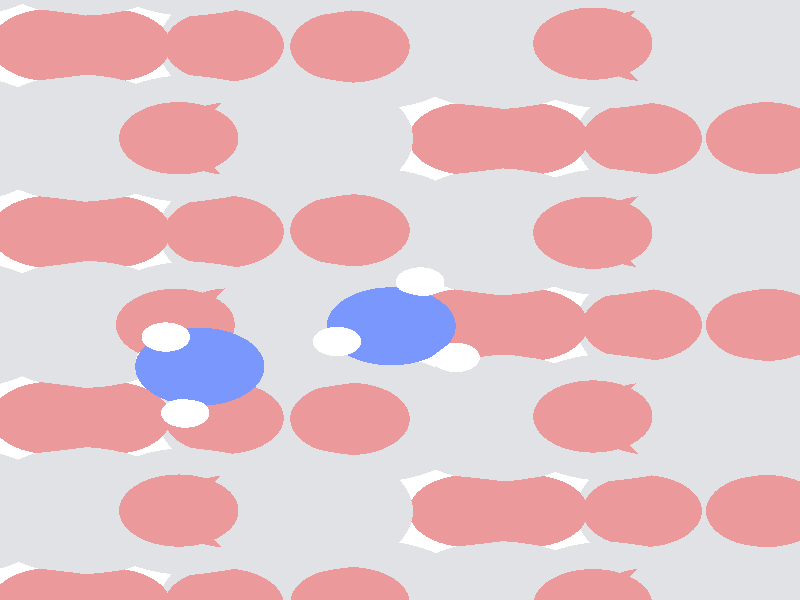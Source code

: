 #include "colors.inc"
#include "finish.inc"

global_settings {assumed_gamma 1 max_trace_level 6}
background {color White}
camera {orthographic
  right -9.91*x up 12.31*y
  direction 1.00*z
  location <0,0,50.00> look_at <0,0,0>}
light_source {<  2.00,   3.00,  125.00> color White
  area_light <0.95, 0, 0>, <0, 0.80, 0>, 5, 4
  adaptive 1 jitter}

#declare simple = finish {phong 0.7}
#declare pale = finish {ambient .5 diffuse .85 roughness .001 specular 0.200 }
#declare intermediate = finish {ambient 0.3 diffuse 0.6 specular 0.10 roughness 0.04 }
#declare vmd = finish {ambient .0 diffuse .65 phong 0.1 phong_size 40. specular 0.500 }
#declare jmol = finish {ambient .2 diffuse .6 specular 1 roughness .001 metallic}
#declare ase2 = finish {ambient 0.05 brilliance 3 diffuse 0.6 metallic specular 0.70 roughness 0.04 reflection 0.15}
#declare mj_mol = finish {ambient .00 diffuse .55 phong 0.0 phong_size 0.specular .250 roughness 0.1 brilliance 0.8 reflection 0.0 }
#declare ase3 = finish {ambient .15 brilliance 2 diffuse .6 metallic specular 1. roughness .001 reflection .0}
#declare glass = finish {ambient .05 diffuse .3 specular 1. roughness .001}
#declare glass2 = finish {ambient .0 diffuse .3 specular 1. reflection .25 roughness .001}
#declare Rcell = 0.100;
#declare Rbond = 0.100;

#macro atom(LOC, R, COL, TRANS, FIN)
  sphere{LOC, R texture{pigment{color COL transmit TRANS} finish{FIN}}}
#end
#macro constrain(LOC, R, COL, TRANS FIN)
union{torus{R, Rcell rotate 45*z texture{pigment{color COL transmit TRANS} finish{FIN}}}
      torus{R, Rcell rotate -45*z texture{pigment{color COL transmit TRANS} finish{FIN}}}
      translate LOC}
#end

atom(< -4.97,  -4.33, -13.12>, 0.74, rgb <0.84, 0.32, 0.33>, 0.0, pale) // #0 
atom(<-10.14,  -6.25, -13.12>, 0.74, rgb <0.84, 0.32, 0.33>, 0.0, pale) // #1 
atom(<-12.03,  -6.25, -12.36>, 1.30, rgb <0.75, 0.76, 0.78>, 0.0, pale) // #2 
atom(< -6.86,  -4.33, -12.36>, 1.30, rgb <0.75, 0.76, 0.78>, 0.0, pale) // #3 
atom(< -3.92,  -4.33, -11.48>, 1.30, rgb <0.75, 0.76, 0.78>, 0.0, pale) // #4 
atom(< -9.09,  -6.25, -11.48>, 1.30, rgb <0.75, 0.76, 0.78>, 0.0, pale) // #5 
atom(< -3.58,  -6.25, -11.61>, 0.74, rgb <0.84, 0.32, 0.33>, 0.0, pale) // #6 
atom(< -8.76,  -4.33, -11.61>, 0.74, rgb <0.84, 0.32, 0.33>, 0.0, pale) // #7 
atom(< -5.82,  -4.33, -10.72>, 0.74, rgb <0.84, 0.32, 0.33>, 0.0, pale) // #8 
atom(<-10.99,  -6.25, -10.72>, 0.74, rgb <0.84, 0.32, 0.33>, 0.0, pale) // #9 
atom(< -7.20,  -6.25, -12.23>, 0.74, rgb <0.84, 0.32, 0.33>, 0.0, pale) // #10 
atom(<-12.37,  -4.33, -12.23>, 0.74, rgb <0.84, 0.32, 0.33>, 0.0, pale) // #11 
atom(< -3.63,  -4.33,  -9.53>, 0.74, rgb <0.84, 0.32, 0.33>, 0.0, pale) // #12 
atom(< -8.81,  -6.25,  -9.54>, 0.74, rgb <0.84, 0.32, 0.33>, 0.0, pale) // #13 
atom(<-10.67,  -6.24,  -8.74>, 1.30, rgb <0.75, 0.76, 0.78>, 0.0, pale) // #14 
atom(< -5.50,  -4.33,  -8.74>, 1.30, rgb <0.75, 0.76, 0.78>, 0.0, pale) // #15 
atom(<-12.96,  -4.34,  -7.96>, 1.30, rgb <0.75, 0.76, 0.78>, 0.0, pale) // #16 
atom(< -7.76,  -6.26,  -8.00>, 1.30, rgb <0.75, 0.76, 0.78>, 0.0, pale) // #17 
atom(<-12.52,  -6.25,  -8.04>, 0.74, rgb <0.84, 0.32, 0.33>, 0.0, pale) // #18 
atom(< -7.35,  -4.33,  -8.08>, 0.74, rgb <0.84, 0.32, 0.33>, 0.0, pale) // #19 
atom(< -4.38,  -4.33,  -7.13>, 0.74, rgb <0.84, 0.32, 0.33>, 0.0, pale) // #20 
atom(< -9.53,  -6.23,  -7.15>, 0.74, rgb <0.84, 0.32, 0.33>, 0.0, pale) // #21 
atom(< -5.85,  -6.25,  -8.65>, 0.74, rgb <0.84, 0.32, 0.33>, 0.0, pale) // #22 
atom(<-11.04,  -4.33,  -8.65>, 0.74, rgb <0.84, 0.32, 0.33>, 0.0, pale) // #23 
atom(<-12.45,  -4.34,  -6.02>, 0.74, rgb <0.84, 0.32, 0.33>, 0.0, pale) // #24 
atom(< -7.25,  -6.24,  -6.05>, 0.74, rgb <0.84, 0.32, 0.33>, 0.0, pale) // #25 
atom(< -9.13,  -6.25,  -5.12>, 1.30, rgb <0.75, 0.76, 0.78>, 0.0, pale) // #26 
atom(< -3.96,  -4.32,  -5.05>, 1.30, rgb <0.75, 0.76, 0.78>, 0.0, pale) // #27 
atom(<-11.48,  -4.33,  -4.52>, 1.30, rgb <0.75, 0.76, 0.78>, 0.0, pale) // #28 
atom(< -6.32,  -6.25,  -4.52>, 1.30, rgb <0.75, 0.76, 0.78>, 0.0, pale) // #29 
atom(<-10.96,  -6.22,  -4.30>, 0.74, rgb <0.84, 0.32, 0.33>, 0.0, pale) // #30 
atom(< -5.81,  -4.33,  -4.28>, 0.74, rgb <0.84, 0.32, 0.33>, 0.0, pale) // #31 
atom(<-13.09,  -4.32,  -3.61>, 0.74, rgb <0.84, 0.32, 0.33>, 0.0, pale) // #32 
atom(< -7.95,  -6.26,  -3.66>, 0.74, rgb <0.84, 0.32, 0.33>, 0.0, pale) // #33 
atom(< -4.33,  -6.24,  -5.02>, 0.74, rgb <0.84, 0.32, 0.33>, 0.0, pale) // #34 
atom(< -9.50,  -4.33,  -5.09>, 0.74, rgb <0.84, 0.32, 0.33>, 0.0, pale) // #35 
atom(< -4.97,  -0.51, -13.12>, 0.74, rgb <0.84, 0.32, 0.33>, 0.0, pale) // #36 
atom(<-10.14,  -2.42, -13.12>, 0.74, rgb <0.84, 0.32, 0.33>, 0.0, pale) // #37 
atom(<-12.03,  -2.42, -12.36>, 1.30, rgb <0.75, 0.76, 0.78>, 0.0, pale) // #38 
atom(< -6.86,  -0.51, -12.36>, 1.30, rgb <0.75, 0.76, 0.78>, 0.0, pale) // #39 
atom(< -3.92,  -0.51, -11.48>, 1.30, rgb <0.75, 0.76, 0.78>, 0.0, pale) // #40 
atom(< -9.09,  -2.42, -11.48>, 1.30, rgb <0.75, 0.76, 0.78>, 0.0, pale) // #41 
atom(< -3.58,  -2.42, -11.61>, 0.74, rgb <0.84, 0.32, 0.33>, 0.0, pale) // #42 
atom(< -8.76,  -0.51, -11.61>, 0.74, rgb <0.84, 0.32, 0.33>, 0.0, pale) // #43 
atom(< -5.82,  -0.51, -10.72>, 0.74, rgb <0.84, 0.32, 0.33>, 0.0, pale) // #44 
atom(<-10.99,  -2.42, -10.72>, 0.74, rgb <0.84, 0.32, 0.33>, 0.0, pale) // #45 
atom(< -7.20,  -2.42, -12.23>, 0.74, rgb <0.84, 0.32, 0.33>, 0.0, pale) // #46 
atom(<-12.37,  -0.51, -12.23>, 0.74, rgb <0.84, 0.32, 0.33>, 0.0, pale) // #47 
atom(< -3.62,  -0.51,  -9.51>, 0.74, rgb <0.84, 0.32, 0.33>, 0.0, pale) // #48 
atom(< -8.81,  -2.42,  -9.54>, 0.74, rgb <0.84, 0.32, 0.33>, 0.0, pale) // #49 
atom(<-10.67,  -2.43,  -8.74>, 1.30, rgb <0.75, 0.76, 0.78>, 0.0, pale) // #50 
atom(< -5.44,  -0.51,  -8.72>, 1.30, rgb <0.75, 0.76, 0.78>, 0.0, pale) // #51 
atom(<-12.92,  -0.51,  -7.89>, 1.30, rgb <0.75, 0.76, 0.78>, 0.0, pale) // #52 
atom(< -7.76,  -2.41,  -8.00>, 1.30, rgb <0.75, 0.76, 0.78>, 0.0, pale) // #53 
atom(<-12.52,  -2.42,  -8.04>, 0.74, rgb <0.84, 0.32, 0.33>, 0.0, pale) // #54 
atom(< -7.35,  -0.51,  -8.07>, 0.74, rgb <0.84, 0.32, 0.33>, 0.0, pale) // #55 
atom(< -4.38,  -0.51,  -7.11>, 0.74, rgb <0.84, 0.32, 0.33>, 0.0, pale) // #56 
atom(< -9.53,  -2.43,  -7.15>, 0.74, rgb <0.84, 0.32, 0.33>, 0.0, pale) // #57 
atom(< -5.85,  -2.42,  -8.65>, 0.74, rgb <0.84, 0.32, 0.33>, 0.0, pale) // #58 
atom(<-11.03,  -0.51,  -8.63>, 0.74, rgb <0.84, 0.32, 0.33>, 0.0, pale) // #59 
atom(<-12.44,  -0.50,  -5.96>, 0.74, rgb <0.84, 0.32, 0.33>, 0.0, pale) // #60 
atom(< -7.25,  -2.43,  -6.05>, 0.74, rgb <0.84, 0.32, 0.33>, 0.0, pale) // #61 
atom(< -9.14,  -2.42,  -5.13>, 1.30, rgb <0.75, 0.76, 0.78>, 0.0, pale) // #62 
atom(< -3.91,  -0.50,  -5.05>, 1.30, rgb <0.75, 0.76, 0.78>, 0.0, pale) // #63 
atom(<-11.44,  -0.51,  -4.34>, 1.30, rgb <0.75, 0.76, 0.78>, 0.0, pale) // #64 
atom(< -6.32,  -2.41,  -4.52>, 1.30, rgb <0.75, 0.76, 0.78>, 0.0, pale) // #65 
atom(<-10.96,  -2.44,  -4.32>, 0.74, rgb <0.84, 0.32, 0.33>, 0.0, pale) // #66 
atom(< -5.81,  -0.51,  -4.29>, 0.74, rgb <0.84, 0.32, 0.33>, 0.0, pale) // #67 
atom(<-13.13,  -0.51,  -3.56>, 0.74, rgb <0.84, 0.32, 0.33>, 0.0, pale) // #68 
atom(< -7.96,  -2.39,  -3.65>, 0.74, rgb <0.84, 0.32, 0.33>, 0.0, pale) // #69 
atom(< -4.33,  -2.42,  -5.02>, 0.74, rgb <0.84, 0.32, 0.33>, 0.0, pale) // #70 
atom(< -9.53,  -0.51,  -5.12>, 0.74, rgb <0.84, 0.32, 0.33>, 0.0, pale) // #71 
atom(<-12.82,  -1.37,  -0.70>, 0.80, rgb <0.19, 0.31, 0.97>, 0.0, pale) // #72 
atom(<-13.00,  -2.32,  -0.40>, 0.30, rgb <1.00, 1.00, 1.00>, 0.0, pale) // #73 
atom(<-13.24,  -0.76,   0.00>, 0.30, rgb <1.00, 1.00, 1.00>, 0.0, pale) // #74 
atom(<-13.31,  -1.22,  -1.58>, 0.30, rgb <1.00, 1.00, 1.00>, 0.0, pale) // #75 
atom(<-10.45,  -0.54,  -2.30>, 0.80, rgb <0.19, 0.31, 0.97>, 0.0, pale) // #76 
atom(<-11.12,  -0.85,  -1.58>, 0.30, rgb <1.00, 1.00, 1.00>, 0.0, pale) // #77 
atom(< -9.65,  -1.18,  -2.31>, 0.30, rgb <1.00, 1.00, 1.00>, 0.0, pale) // #78 
atom(<-10.09,   0.37,  -2.05>, 0.30, rgb <1.00, 1.00, 1.00>, 0.0, pale) // #79 
atom(< -4.97,   3.31, -13.12>, 0.74, rgb <0.84, 0.32, 0.33>, 0.0, pale) // #80 
atom(<-10.14,   1.40, -13.12>, 0.74, rgb <0.84, 0.32, 0.33>, 0.0, pale) // #81 
atom(<-12.03,   1.40, -12.36>, 1.30, rgb <0.75, 0.76, 0.78>, 0.0, pale) // #82 
atom(< -6.86,   3.31, -12.36>, 1.30, rgb <0.75, 0.76, 0.78>, 0.0, pale) // #83 
atom(< -3.92,   3.31, -11.48>, 1.30, rgb <0.75, 0.76, 0.78>, 0.0, pale) // #84 
atom(< -9.09,   1.40, -11.48>, 1.30, rgb <0.75, 0.76, 0.78>, 0.0, pale) // #85 
atom(< -3.58,   1.40, -11.61>, 0.74, rgb <0.84, 0.32, 0.33>, 0.0, pale) // #86 
atom(< -8.76,   3.31, -11.61>, 0.74, rgb <0.84, 0.32, 0.33>, 0.0, pale) // #87 
atom(< -5.82,   3.31, -10.72>, 0.74, rgb <0.84, 0.32, 0.33>, 0.0, pale) // #88 
atom(<-10.99,   1.40, -10.72>, 0.74, rgb <0.84, 0.32, 0.33>, 0.0, pale) // #89 
atom(< -7.20,   1.40, -12.23>, 0.74, rgb <0.84, 0.32, 0.33>, 0.0, pale) // #90 
atom(<-12.37,   3.31, -12.23>, 0.74, rgb <0.84, 0.32, 0.33>, 0.0, pale) // #91 
atom(< -3.63,   3.31,  -9.53>, 0.74, rgb <0.84, 0.32, 0.33>, 0.0, pale) // #92 
atom(< -8.81,   1.40,  -9.54>, 0.74, rgb <0.84, 0.32, 0.33>, 0.0, pale) // #93 
atom(<-10.67,   1.40,  -8.74>, 1.30, rgb <0.75, 0.76, 0.78>, 0.0, pale) // #94 
atom(< -5.50,   3.31,  -8.74>, 1.30, rgb <0.75, 0.76, 0.78>, 0.0, pale) // #95 
atom(<-12.96,   3.31,  -7.96>, 1.30, rgb <0.75, 0.76, 0.78>, 0.0, pale) // #96 
atom(< -7.76,   1.39,  -8.00>, 1.30, rgb <0.75, 0.76, 0.78>, 0.0, pale) // #97 
atom(<-12.52,   1.40,  -8.04>, 0.74, rgb <0.84, 0.32, 0.33>, 0.0, pale) // #98 
atom(< -7.35,   3.31,  -8.08>, 0.74, rgb <0.84, 0.32, 0.33>, 0.0, pale) // #99 
atom(< -4.38,   3.31,  -7.13>, 0.74, rgb <0.84, 0.32, 0.33>, 0.0, pale) // #100 
atom(< -9.53,   1.41,  -7.15>, 0.74, rgb <0.84, 0.32, 0.33>, 0.0, pale) // #101 
atom(< -5.85,   1.40,  -8.65>, 0.74, rgb <0.84, 0.32, 0.33>, 0.0, pale) // #102 
atom(<-11.04,   3.31,  -8.65>, 0.74, rgb <0.84, 0.32, 0.33>, 0.0, pale) // #103 
atom(<-12.45,   3.31,  -6.02>, 0.74, rgb <0.84, 0.32, 0.33>, 0.0, pale) // #104 
atom(< -7.25,   1.40,  -6.05>, 0.74, rgb <0.84, 0.32, 0.33>, 0.0, pale) // #105 
atom(< -9.13,   1.40,  -5.12>, 1.30, rgb <0.75, 0.76, 0.78>, 0.0, pale) // #106 
atom(< -3.96,   3.32,  -5.05>, 1.30, rgb <0.75, 0.76, 0.78>, 0.0, pale) // #107 
atom(<-11.48,   3.31,  -4.52>, 1.30, rgb <0.75, 0.76, 0.78>, 0.0, pale) // #108 
atom(< -6.32,   1.39,  -4.52>, 1.30, rgb <0.75, 0.76, 0.78>, 0.0, pale) // #109 
atom(<-10.96,   1.43,  -4.30>, 0.74, rgb <0.84, 0.32, 0.33>, 0.0, pale) // #110 
atom(< -5.81,   3.32,  -4.28>, 0.74, rgb <0.84, 0.32, 0.33>, 0.0, pale) // #111 
atom(<-13.09,   3.32,  -3.61>, 0.74, rgb <0.84, 0.32, 0.33>, 0.0, pale) // #112 
atom(< -7.95,   1.38,  -3.66>, 0.74, rgb <0.84, 0.32, 0.33>, 0.0, pale) // #113 
atom(< -4.33,   1.40,  -5.02>, 0.74, rgb <0.84, 0.32, 0.33>, 0.0, pale) // #114 
atom(< -9.50,   3.31,  -5.09>, 0.74, rgb <0.84, 0.32, 0.33>, 0.0, pale) // #115 
atom(< -4.97,   7.13, -13.12>, 0.74, rgb <0.84, 0.32, 0.33>, 0.0, pale) // #116 
atom(<-10.14,   5.22, -13.12>, 0.74, rgb <0.84, 0.32, 0.33>, 0.0, pale) // #117 
atom(<-12.03,   5.22, -12.36>, 1.30, rgb <0.75, 0.76, 0.78>, 0.0, pale) // #118 
atom(< -6.86,   7.13, -12.36>, 1.30, rgb <0.75, 0.76, 0.78>, 0.0, pale) // #119 
atom(< -3.92,   7.13, -11.48>, 1.30, rgb <0.75, 0.76, 0.78>, 0.0, pale) // #120 
atom(< -9.09,   5.22, -11.48>, 1.30, rgb <0.75, 0.76, 0.78>, 0.0, pale) // #121 
atom(< -3.58,   5.22, -11.61>, 0.74, rgb <0.84, 0.32, 0.33>, 0.0, pale) // #122 
atom(< -8.76,   7.13, -11.61>, 0.74, rgb <0.84, 0.32, 0.33>, 0.0, pale) // #123 
atom(< -5.82,   7.13, -10.72>, 0.74, rgb <0.84, 0.32, 0.33>, 0.0, pale) // #124 
atom(<-10.99,   5.22, -10.72>, 0.74, rgb <0.84, 0.32, 0.33>, 0.0, pale) // #125 
atom(< -7.20,   5.22, -12.23>, 0.74, rgb <0.84, 0.32, 0.33>, 0.0, pale) // #126 
atom(<-12.37,   7.13, -12.23>, 0.74, rgb <0.84, 0.32, 0.33>, 0.0, pale) // #127 
atom(< -3.62,   7.13,  -9.51>, 0.74, rgb <0.84, 0.32, 0.33>, 0.0, pale) // #128 
atom(< -8.81,   5.22,  -9.54>, 0.74, rgb <0.84, 0.32, 0.33>, 0.0, pale) // #129 
atom(<-10.67,   5.22,  -8.74>, 1.30, rgb <0.75, 0.76, 0.78>, 0.0, pale) // #130 
atom(< -5.44,   7.13,  -8.72>, 1.30, rgb <0.75, 0.76, 0.78>, 0.0, pale) // #131 
atom(<-12.92,   7.13,  -7.89>, 1.30, rgb <0.75, 0.76, 0.78>, 0.0, pale) // #132 
atom(< -7.76,   5.23,  -8.00>, 1.30, rgb <0.75, 0.76, 0.78>, 0.0, pale) // #133 
atom(<-12.52,   5.22,  -8.04>, 0.74, rgb <0.84, 0.32, 0.33>, 0.0, pale) // #134 
atom(< -7.35,   7.13,  -8.07>, 0.74, rgb <0.84, 0.32, 0.33>, 0.0, pale) // #135 
atom(< -4.38,   7.13,  -7.11>, 0.74, rgb <0.84, 0.32, 0.33>, 0.0, pale) // #136 
atom(< -9.53,   5.21,  -7.15>, 0.74, rgb <0.84, 0.32, 0.33>, 0.0, pale) // #137 
atom(< -5.85,   5.22,  -8.65>, 0.74, rgb <0.84, 0.32, 0.33>, 0.0, pale) // #138 
atom(<-11.03,   7.13,  -8.63>, 0.74, rgb <0.84, 0.32, 0.33>, 0.0, pale) // #139 
atom(<-12.44,   7.14,  -5.96>, 0.74, rgb <0.84, 0.32, 0.33>, 0.0, pale) // #140 
atom(< -7.25,   5.22,  -6.05>, 0.74, rgb <0.84, 0.32, 0.33>, 0.0, pale) // #141 
atom(< -9.14,   5.22,  -5.13>, 1.30, rgb <0.75, 0.76, 0.78>, 0.0, pale) // #142 
atom(< -3.91,   7.14,  -5.05>, 1.30, rgb <0.75, 0.76, 0.78>, 0.0, pale) // #143 
atom(<-11.44,   7.14,  -4.34>, 1.30, rgb <0.75, 0.76, 0.78>, 0.0, pale) // #144 
atom(< -6.32,   5.24,  -4.52>, 1.30, rgb <0.75, 0.76, 0.78>, 0.0, pale) // #145 
atom(<-10.96,   5.20,  -4.32>, 0.74, rgb <0.84, 0.32, 0.33>, 0.0, pale) // #146 
atom(< -5.81,   7.14,  -4.29>, 0.74, rgb <0.84, 0.32, 0.33>, 0.0, pale) // #147 
atom(<-13.13,   7.13,  -3.56>, 0.74, rgb <0.84, 0.32, 0.33>, 0.0, pale) // #148 
atom(< -7.96,   5.26,  -3.65>, 0.74, rgb <0.84, 0.32, 0.33>, 0.0, pale) // #149 
atom(< -4.33,   5.23,  -5.02>, 0.74, rgb <0.84, 0.32, 0.33>, 0.0, pale) // #150 
atom(< -9.53,   7.14,  -5.12>, 0.74, rgb <0.84, 0.32, 0.33>, 0.0, pale) // #151 
atom(<-12.82,   6.28,  -0.70>, 0.80, rgb <0.19, 0.31, 0.97>, 0.0, pale) // #152 
atom(<-13.00,   5.32,  -0.40>, 0.30, rgb <1.00, 1.00, 1.00>, 0.0, pale) // #153 
atom(<-13.24,   6.89,   0.00>, 0.30, rgb <1.00, 1.00, 1.00>, 0.0, pale) // #154 
atom(<-13.31,   6.43,  -1.58>, 0.30, rgb <1.00, 1.00, 1.00>, 0.0, pale) // #155 
atom(<-10.45,   7.10,  -2.30>, 0.80, rgb <0.19, 0.31, 0.97>, 0.0, pale) // #156 
atom(<-11.12,   6.79,  -1.58>, 0.30, rgb <1.00, 1.00, 1.00>, 0.0, pale) // #157 
atom(< -9.65,   6.47,  -2.31>, 0.30, rgb <1.00, 1.00, 1.00>, 0.0, pale) // #158 
atom(<-10.09,   8.02,  -2.05>, 0.30, rgb <1.00, 1.00, 1.00>, 0.0, pale) // #159 
atom(<  5.37,  -4.33, -13.12>, 0.74, rgb <0.84, 0.32, 0.33>, 0.0, pale) // #160 
atom(<  0.20,  -6.25, -13.12>, 0.74, rgb <0.84, 0.32, 0.33>, 0.0, pale) // #161 
atom(< -1.69,  -6.25, -12.36>, 1.30, rgb <0.75, 0.76, 0.78>, 0.0, pale) // #162 
atom(<  3.48,  -4.33, -12.36>, 1.30, rgb <0.75, 0.76, 0.78>, 0.0, pale) // #163 
atom(<  6.42,  -4.33, -11.48>, 1.30, rgb <0.75, 0.76, 0.78>, 0.0, pale) // #164 
atom(<  1.25,  -6.25, -11.48>, 1.30, rgb <0.75, 0.76, 0.78>, 0.0, pale) // #165 
atom(<  6.76,  -6.25, -11.61>, 0.74, rgb <0.84, 0.32, 0.33>, 0.0, pale) // #166 
atom(<  1.59,  -4.33, -11.61>, 0.74, rgb <0.84, 0.32, 0.33>, 0.0, pale) // #167 
atom(<  4.53,  -4.33, -10.72>, 0.74, rgb <0.84, 0.32, 0.33>, 0.0, pale) // #168 
atom(< -0.65,  -6.25, -10.72>, 0.74, rgb <0.84, 0.32, 0.33>, 0.0, pale) // #169 
atom(<  3.14,  -6.25, -12.23>, 0.74, rgb <0.84, 0.32, 0.33>, 0.0, pale) // #170 
atom(< -2.03,  -4.33, -12.23>, 0.74, rgb <0.84, 0.32, 0.33>, 0.0, pale) // #171 
atom(<  6.71,  -4.33,  -9.53>, 0.74, rgb <0.84, 0.32, 0.33>, 0.0, pale) // #172 
atom(<  1.53,  -6.25,  -9.54>, 0.74, rgb <0.84, 0.32, 0.33>, 0.0, pale) // #173 
atom(< -0.33,  -6.24,  -8.74>, 1.30, rgb <0.75, 0.76, 0.78>, 0.0, pale) // #174 
atom(<  4.84,  -4.33,  -8.74>, 1.30, rgb <0.75, 0.76, 0.78>, 0.0, pale) // #175 
atom(< -2.62,  -4.34,  -7.96>, 1.30, rgb <0.75, 0.76, 0.78>, 0.0, pale) // #176 
atom(<  2.58,  -6.26,  -8.00>, 1.30, rgb <0.75, 0.76, 0.78>, 0.0, pale) // #177 
atom(< -2.18,  -6.25,  -8.04>, 0.74, rgb <0.84, 0.32, 0.33>, 0.0, pale) // #178 
atom(<  3.00,  -4.33,  -8.08>, 0.74, rgb <0.84, 0.32, 0.33>, 0.0, pale) // #179 
atom(<  5.96,  -4.33,  -7.13>, 0.74, rgb <0.84, 0.32, 0.33>, 0.0, pale) // #180 
atom(<  0.81,  -6.23,  -7.15>, 0.74, rgb <0.84, 0.32, 0.33>, 0.0, pale) // #181 
atom(<  4.50,  -6.25,  -8.65>, 0.74, rgb <0.84, 0.32, 0.33>, 0.0, pale) // #182 
atom(< -0.70,  -4.33,  -8.65>, 0.74, rgb <0.84, 0.32, 0.33>, 0.0, pale) // #183 
atom(< -2.11,  -4.34,  -6.02>, 0.74, rgb <0.84, 0.32, 0.33>, 0.0, pale) // #184 
atom(<  3.09,  -6.24,  -6.05>, 0.74, rgb <0.84, 0.32, 0.33>, 0.0, pale) // #185 
atom(<  1.21,  -6.25,  -5.12>, 1.30, rgb <0.75, 0.76, 0.78>, 0.0, pale) // #186 
atom(<  6.39,  -4.32,  -5.05>, 1.30, rgb <0.75, 0.76, 0.78>, 0.0, pale) // #187 
atom(< -1.14,  -4.33,  -4.52>, 1.30, rgb <0.75, 0.76, 0.78>, 0.0, pale) // #188 
atom(<  4.02,  -6.25,  -4.52>, 1.30, rgb <0.75, 0.76, 0.78>, 0.0, pale) // #189 
atom(< -0.62,  -6.22,  -4.30>, 0.74, rgb <0.84, 0.32, 0.33>, 0.0, pale) // #190 
atom(<  4.53,  -4.33,  -4.28>, 0.74, rgb <0.84, 0.32, 0.33>, 0.0, pale) // #191 
atom(< -2.74,  -4.32,  -3.61>, 0.74, rgb <0.84, 0.32, 0.33>, 0.0, pale) // #192 
atom(<  2.39,  -6.26,  -3.66>, 0.74, rgb <0.84, 0.32, 0.33>, 0.0, pale) // #193 
atom(<  6.02,  -6.24,  -5.02>, 0.74, rgb <0.84, 0.32, 0.33>, 0.0, pale) // #194 
atom(<  0.85,  -4.33,  -5.09>, 0.74, rgb <0.84, 0.32, 0.33>, 0.0, pale) // #195 
atom(<  5.37,  -0.51, -13.12>, 0.74, rgb <0.84, 0.32, 0.33>, 0.0, pale) // #196 
atom(<  0.20,  -2.42, -13.12>, 0.74, rgb <0.84, 0.32, 0.33>, 0.0, pale) // #197 
atom(< -1.69,  -2.42, -12.36>, 1.30, rgb <0.75, 0.76, 0.78>, 0.0, pale) // #198 
atom(<  3.48,  -0.51, -12.36>, 1.30, rgb <0.75, 0.76, 0.78>, 0.0, pale) // #199 
atom(<  6.42,  -0.51, -11.48>, 1.30, rgb <0.75, 0.76, 0.78>, 0.0, pale) // #200 
atom(<  1.25,  -2.42, -11.48>, 1.30, rgb <0.75, 0.76, 0.78>, 0.0, pale) // #201 
atom(<  6.76,  -2.42, -11.61>, 0.74, rgb <0.84, 0.32, 0.33>, 0.0, pale) // #202 
atom(<  1.59,  -0.51, -11.61>, 0.74, rgb <0.84, 0.32, 0.33>, 0.0, pale) // #203 
atom(<  4.53,  -0.51, -10.72>, 0.74, rgb <0.84, 0.32, 0.33>, 0.0, pale) // #204 
atom(< -0.65,  -2.42, -10.72>, 0.74, rgb <0.84, 0.32, 0.33>, 0.0, pale) // #205 
atom(<  3.14,  -2.42, -12.23>, 0.74, rgb <0.84, 0.32, 0.33>, 0.0, pale) // #206 
atom(< -2.03,  -0.51, -12.23>, 0.74, rgb <0.84, 0.32, 0.33>, 0.0, pale) // #207 
atom(<  6.72,  -0.51,  -9.51>, 0.74, rgb <0.84, 0.32, 0.33>, 0.0, pale) // #208 
atom(<  1.53,  -2.42,  -9.54>, 0.74, rgb <0.84, 0.32, 0.33>, 0.0, pale) // #209 
atom(< -0.33,  -2.43,  -8.74>, 1.30, rgb <0.75, 0.76, 0.78>, 0.0, pale) // #210 
atom(<  4.90,  -0.51,  -8.72>, 1.30, rgb <0.75, 0.76, 0.78>, 0.0, pale) // #211 
atom(< -2.58,  -0.51,  -7.89>, 1.30, rgb <0.75, 0.76, 0.78>, 0.0, pale) // #212 
atom(<  2.59,  -2.41,  -8.00>, 1.30, rgb <0.75, 0.76, 0.78>, 0.0, pale) // #213 
atom(< -2.18,  -2.42,  -8.04>, 0.74, rgb <0.84, 0.32, 0.33>, 0.0, pale) // #214 
atom(<  3.00,  -0.51,  -8.07>, 0.74, rgb <0.84, 0.32, 0.33>, 0.0, pale) // #215 
atom(<  5.96,  -0.51,  -7.11>, 0.74, rgb <0.84, 0.32, 0.33>, 0.0, pale) // #216 
atom(<  0.81,  -2.43,  -7.15>, 0.74, rgb <0.84, 0.32, 0.33>, 0.0, pale) // #217 
atom(<  4.49,  -2.42,  -8.65>, 0.74, rgb <0.84, 0.32, 0.33>, 0.0, pale) // #218 
atom(< -0.69,  -0.51,  -8.63>, 0.74, rgb <0.84, 0.32, 0.33>, 0.0, pale) // #219 
atom(< -2.10,  -0.50,  -5.96>, 0.74, rgb <0.84, 0.32, 0.33>, 0.0, pale) // #220 
atom(<  3.09,  -2.43,  -6.05>, 0.74, rgb <0.84, 0.32, 0.33>, 0.0, pale) // #221 
atom(<  1.20,  -2.42,  -5.13>, 1.30, rgb <0.75, 0.76, 0.78>, 0.0, pale) // #222 
atom(<  6.43,  -0.50,  -5.05>, 1.30, rgb <0.75, 0.76, 0.78>, 0.0, pale) // #223 
atom(< -1.10,  -0.51,  -4.34>, 1.30, rgb <0.75, 0.76, 0.78>, 0.0, pale) // #224 
atom(<  4.02,  -2.41,  -4.52>, 1.30, rgb <0.75, 0.76, 0.78>, 0.0, pale) // #225 
atom(< -0.62,  -2.44,  -4.32>, 0.74, rgb <0.84, 0.32, 0.33>, 0.0, pale) // #226 
atom(<  4.53,  -0.51,  -4.29>, 0.74, rgb <0.84, 0.32, 0.33>, 0.0, pale) // #227 
atom(< -2.78,  -0.51,  -3.56>, 0.74, rgb <0.84, 0.32, 0.33>, 0.0, pale) // #228 
atom(<  2.39,  -2.39,  -3.65>, 0.74, rgb <0.84, 0.32, 0.33>, 0.0, pale) // #229 
atom(<  6.01,  -2.42,  -5.02>, 0.74, rgb <0.84, 0.32, 0.33>, 0.0, pale) // #230 
atom(<  0.81,  -0.51,  -5.12>, 0.74, rgb <0.84, 0.32, 0.33>, 0.0, pale) // #231 
atom(< -2.48,  -1.37,  -0.70>, 0.80, rgb <0.19, 0.31, 0.97>, 0.0, pale) // #232 
atom(< -2.66,  -2.32,  -0.40>, 0.30, rgb <1.00, 1.00, 1.00>, 0.0, pale) // #233 
atom(< -2.90,  -0.76,   0.00>, 0.30, rgb <1.00, 1.00, 1.00>, 0.0, pale) // #234 
atom(< -2.97,  -1.22,  -1.58>, 0.30, rgb <1.00, 1.00, 1.00>, 0.0, pale) // #235 
atom(< -0.11,  -0.54,  -2.30>, 0.80, rgb <0.19, 0.31, 0.97>, 0.0, pale) // #236 
atom(< -0.78,  -0.85,  -1.58>, 0.30, rgb <1.00, 1.00, 1.00>, 0.0, pale) // #237 
atom(<  0.69,  -1.18,  -2.31>, 0.30, rgb <1.00, 1.00, 1.00>, 0.0, pale) // #238 
atom(<  0.25,   0.37,  -2.05>, 0.30, rgb <1.00, 1.00, 1.00>, 0.0, pale) // #239 
atom(<  5.37,   3.31, -13.12>, 0.74, rgb <0.84, 0.32, 0.33>, 0.0, pale) // #240 
atom(<  0.20,   1.40, -13.12>, 0.74, rgb <0.84, 0.32, 0.33>, 0.0, pale) // #241 
atom(< -1.69,   1.40, -12.36>, 1.30, rgb <0.75, 0.76, 0.78>, 0.0, pale) // #242 
atom(<  3.48,   3.31, -12.36>, 1.30, rgb <0.75, 0.76, 0.78>, 0.0, pale) // #243 
atom(<  6.42,   3.31, -11.48>, 1.30, rgb <0.75, 0.76, 0.78>, 0.0, pale) // #244 
atom(<  1.25,   1.40, -11.48>, 1.30, rgb <0.75, 0.76, 0.78>, 0.0, pale) // #245 
atom(<  6.76,   1.40, -11.61>, 0.74, rgb <0.84, 0.32, 0.33>, 0.0, pale) // #246 
atom(<  1.59,   3.31, -11.61>, 0.74, rgb <0.84, 0.32, 0.33>, 0.0, pale) // #247 
atom(<  4.53,   3.31, -10.72>, 0.74, rgb <0.84, 0.32, 0.33>, 0.0, pale) // #248 
atom(< -0.65,   1.40, -10.72>, 0.74, rgb <0.84, 0.32, 0.33>, 0.0, pale) // #249 
atom(<  3.14,   1.40, -12.23>, 0.74, rgb <0.84, 0.32, 0.33>, 0.0, pale) // #250 
atom(< -2.03,   3.31, -12.23>, 0.74, rgb <0.84, 0.32, 0.33>, 0.0, pale) // #251 
atom(<  6.71,   3.31,  -9.53>, 0.74, rgb <0.84, 0.32, 0.33>, 0.0, pale) // #252 
atom(<  1.53,   1.40,  -9.54>, 0.74, rgb <0.84, 0.32, 0.33>, 0.0, pale) // #253 
atom(< -0.33,   1.40,  -8.74>, 1.30, rgb <0.75, 0.76, 0.78>, 0.0, pale) // #254 
atom(<  4.84,   3.31,  -8.74>, 1.30, rgb <0.75, 0.76, 0.78>, 0.0, pale) // #255 
atom(< -2.62,   3.31,  -7.96>, 1.30, rgb <0.75, 0.76, 0.78>, 0.0, pale) // #256 
atom(<  2.58,   1.39,  -8.00>, 1.30, rgb <0.75, 0.76, 0.78>, 0.0, pale) // #257 
atom(< -2.18,   1.40,  -8.04>, 0.74, rgb <0.84, 0.32, 0.33>, 0.0, pale) // #258 
atom(<  3.00,   3.31,  -8.08>, 0.74, rgb <0.84, 0.32, 0.33>, 0.0, pale) // #259 
atom(<  5.96,   3.31,  -7.13>, 0.74, rgb <0.84, 0.32, 0.33>, 0.0, pale) // #260 
atom(<  0.81,   1.41,  -7.15>, 0.74, rgb <0.84, 0.32, 0.33>, 0.0, pale) // #261 
atom(<  4.50,   1.40,  -8.65>, 0.74, rgb <0.84, 0.32, 0.33>, 0.0, pale) // #262 
atom(< -0.70,   3.31,  -8.65>, 0.74, rgb <0.84, 0.32, 0.33>, 0.0, pale) // #263 
atom(< -2.11,   3.31,  -6.02>, 0.74, rgb <0.84, 0.32, 0.33>, 0.0, pale) // #264 
atom(<  3.09,   1.40,  -6.05>, 0.74, rgb <0.84, 0.32, 0.33>, 0.0, pale) // #265 
atom(<  1.21,   1.40,  -5.12>, 1.30, rgb <0.75, 0.76, 0.78>, 0.0, pale) // #266 
atom(<  6.39,   3.32,  -5.05>, 1.30, rgb <0.75, 0.76, 0.78>, 0.0, pale) // #267 
atom(< -1.14,   3.31,  -4.52>, 1.30, rgb <0.75, 0.76, 0.78>, 0.0, pale) // #268 
atom(<  4.02,   1.39,  -4.52>, 1.30, rgb <0.75, 0.76, 0.78>, 0.0, pale) // #269 
atom(< -0.62,   1.43,  -4.30>, 0.74, rgb <0.84, 0.32, 0.33>, 0.0, pale) // #270 
atom(<  4.53,   3.32,  -4.28>, 0.74, rgb <0.84, 0.32, 0.33>, 0.0, pale) // #271 
atom(< -2.74,   3.32,  -3.61>, 0.74, rgb <0.84, 0.32, 0.33>, 0.0, pale) // #272 
atom(<  2.39,   1.38,  -3.66>, 0.74, rgb <0.84, 0.32, 0.33>, 0.0, pale) // #273 
atom(<  6.02,   1.40,  -5.02>, 0.74, rgb <0.84, 0.32, 0.33>, 0.0, pale) // #274 
atom(<  0.85,   3.31,  -5.09>, 0.74, rgb <0.84, 0.32, 0.33>, 0.0, pale) // #275 
atom(<  5.37,   7.13, -13.12>, 0.74, rgb <0.84, 0.32, 0.33>, 0.0, pale) // #276 
atom(<  0.20,   5.22, -13.12>, 0.74, rgb <0.84, 0.32, 0.33>, 0.0, pale) // #277 
atom(< -1.69,   5.22, -12.36>, 1.30, rgb <0.75, 0.76, 0.78>, 0.0, pale) // #278 
atom(<  3.48,   7.13, -12.36>, 1.30, rgb <0.75, 0.76, 0.78>, 0.0, pale) // #279 
atom(<  6.42,   7.13, -11.48>, 1.30, rgb <0.75, 0.76, 0.78>, 0.0, pale) // #280 
atom(<  1.25,   5.22, -11.48>, 1.30, rgb <0.75, 0.76, 0.78>, 0.0, pale) // #281 
atom(<  6.76,   5.22, -11.61>, 0.74, rgb <0.84, 0.32, 0.33>, 0.0, pale) // #282 
atom(<  1.59,   7.13, -11.61>, 0.74, rgb <0.84, 0.32, 0.33>, 0.0, pale) // #283 
atom(<  4.53,   7.13, -10.72>, 0.74, rgb <0.84, 0.32, 0.33>, 0.0, pale) // #284 
atom(< -0.65,   5.22, -10.72>, 0.74, rgb <0.84, 0.32, 0.33>, 0.0, pale) // #285 
atom(<  3.14,   5.22, -12.23>, 0.74, rgb <0.84, 0.32, 0.33>, 0.0, pale) // #286 
atom(< -2.03,   7.13, -12.23>, 0.74, rgb <0.84, 0.32, 0.33>, 0.0, pale) // #287 
atom(<  6.72,   7.13,  -9.51>, 0.74, rgb <0.84, 0.32, 0.33>, 0.0, pale) // #288 
atom(<  1.53,   5.22,  -9.54>, 0.74, rgb <0.84, 0.32, 0.33>, 0.0, pale) // #289 
atom(< -0.33,   5.22,  -8.74>, 1.30, rgb <0.75, 0.76, 0.78>, 0.0, pale) // #290 
atom(<  4.90,   7.13,  -8.72>, 1.30, rgb <0.75, 0.76, 0.78>, 0.0, pale) // #291 
atom(< -2.58,   7.13,  -7.89>, 1.30, rgb <0.75, 0.76, 0.78>, 0.0, pale) // #292 
atom(<  2.59,   5.23,  -8.00>, 1.30, rgb <0.75, 0.76, 0.78>, 0.0, pale) // #293 
atom(< -2.18,   5.22,  -8.04>, 0.74, rgb <0.84, 0.32, 0.33>, 0.0, pale) // #294 
atom(<  3.00,   7.13,  -8.07>, 0.74, rgb <0.84, 0.32, 0.33>, 0.0, pale) // #295 
atom(<  5.96,   7.13,  -7.11>, 0.74, rgb <0.84, 0.32, 0.33>, 0.0, pale) // #296 
atom(<  0.81,   5.21,  -7.15>, 0.74, rgb <0.84, 0.32, 0.33>, 0.0, pale) // #297 
atom(<  4.49,   5.22,  -8.65>, 0.74, rgb <0.84, 0.32, 0.33>, 0.0, pale) // #298 
atom(< -0.69,   7.13,  -8.63>, 0.74, rgb <0.84, 0.32, 0.33>, 0.0, pale) // #299 
atom(< -2.10,   7.14,  -5.96>, 0.74, rgb <0.84, 0.32, 0.33>, 0.0, pale) // #300 
atom(<  3.09,   5.22,  -6.05>, 0.74, rgb <0.84, 0.32, 0.33>, 0.0, pale) // #301 
atom(<  1.20,   5.22,  -5.13>, 1.30, rgb <0.75, 0.76, 0.78>, 0.0, pale) // #302 
atom(<  6.43,   7.14,  -5.05>, 1.30, rgb <0.75, 0.76, 0.78>, 0.0, pale) // #303 
atom(< -1.10,   7.14,  -4.34>, 1.30, rgb <0.75, 0.76, 0.78>, 0.0, pale) // #304 
atom(<  4.02,   5.24,  -4.52>, 1.30, rgb <0.75, 0.76, 0.78>, 0.0, pale) // #305 
atom(< -0.62,   5.20,  -4.32>, 0.74, rgb <0.84, 0.32, 0.33>, 0.0, pale) // #306 
atom(<  4.53,   7.14,  -4.29>, 0.74, rgb <0.84, 0.32, 0.33>, 0.0, pale) // #307 
atom(< -2.78,   7.13,  -3.56>, 0.74, rgb <0.84, 0.32, 0.33>, 0.0, pale) // #308 
atom(<  2.39,   5.26,  -3.65>, 0.74, rgb <0.84, 0.32, 0.33>, 0.0, pale) // #309 
atom(<  6.01,   5.23,  -5.02>, 0.74, rgb <0.84, 0.32, 0.33>, 0.0, pale) // #310 
atom(<  0.81,   7.14,  -5.12>, 0.74, rgb <0.84, 0.32, 0.33>, 0.0, pale) // #311 
